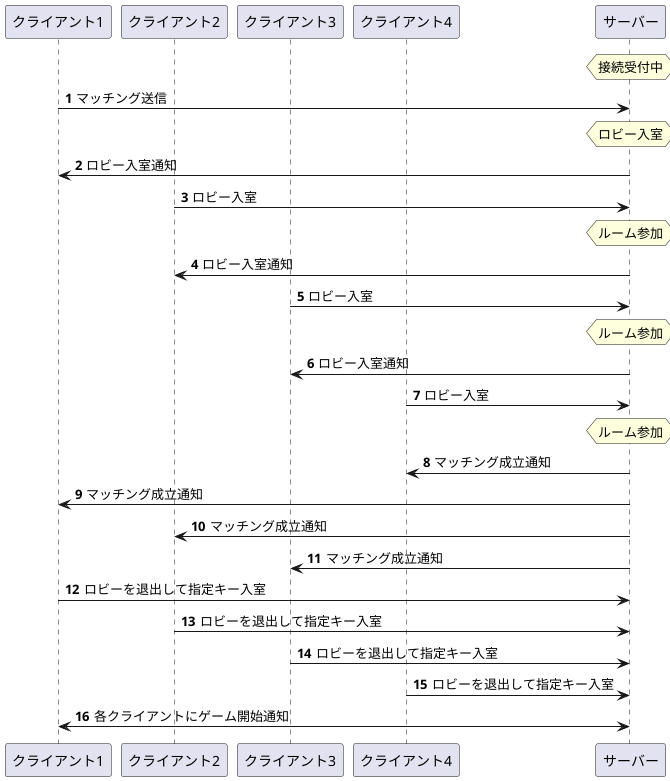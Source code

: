 @startuml

'botシーケンス図'

participant クライアント1
participant クライアント2
participant クライアント3
participant クライアント4
participant サーバー

autonumber
hnote over サーバー : 接続受付中

クライアント1 -> サーバー:マッチング送信
hnote over サーバー : ロビー入室
クライアント1 <- サーバー:ロビー入室通知

クライアント2 -> サーバー:ロビー入室
hnote over サーバー : ルーム参加
クライアント2 <- サーバー:ロビー入室通知

クライアント3 -> サーバー:ロビー入室
hnote over サーバー : ルーム参加
クライアント3 <- サーバー:ロビー入室通知

クライアント4 -> サーバー:ロビー入室
hnote over サーバー : ルーム参加
クライアント4 <- サーバー:マッチング成立通知
クライアント1 <- サーバー:マッチング成立通知
クライアント2 <- サーバー:マッチング成立通知
クライアント3 <- サーバー:マッチング成立通知

クライアント1 -> サーバー:ロビーを退出して指定キー入室
クライアント2 -> サーバー:ロビーを退出して指定キー入室
クライアント3 -> サーバー:ロビーを退出して指定キー入室
クライアント4 -> サーバー:ロビーを退出して指定キー入室

クライアント1 <-> サーバー:各クライアントにゲーム開始通知

@enduml
